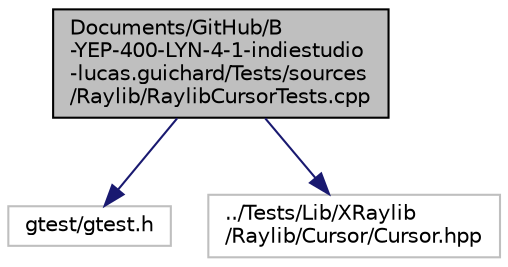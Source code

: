 digraph "Documents/GitHub/B-YEP-400-LYN-4-1-indiestudio-lucas.guichard/Tests/sources/Raylib/RaylibCursorTests.cpp"
{
 // LATEX_PDF_SIZE
  edge [fontname="Helvetica",fontsize="10",labelfontname="Helvetica",labelfontsize="10"];
  node [fontname="Helvetica",fontsize="10",shape=record];
  Node1 [label="Documents/GitHub/B\l-YEP-400-LYN-4-1-indiestudio\l-lucas.guichard/Tests/sources\l/Raylib/RaylibCursorTests.cpp",height=0.2,width=0.4,color="black", fillcolor="grey75", style="filled", fontcolor="black",tooltip=" "];
  Node1 -> Node2 [color="midnightblue",fontsize="10",style="solid",fontname="Helvetica"];
  Node2 [label="gtest/gtest.h",height=0.2,width=0.4,color="grey75", fillcolor="white", style="filled",tooltip=" "];
  Node1 -> Node3 [color="midnightblue",fontsize="10",style="solid",fontname="Helvetica"];
  Node3 [label="../Tests/Lib/XRaylib\l/Raylib/Cursor/Cursor.hpp",height=0.2,width=0.4,color="grey75", fillcolor="white", style="filled",tooltip=" "];
}
